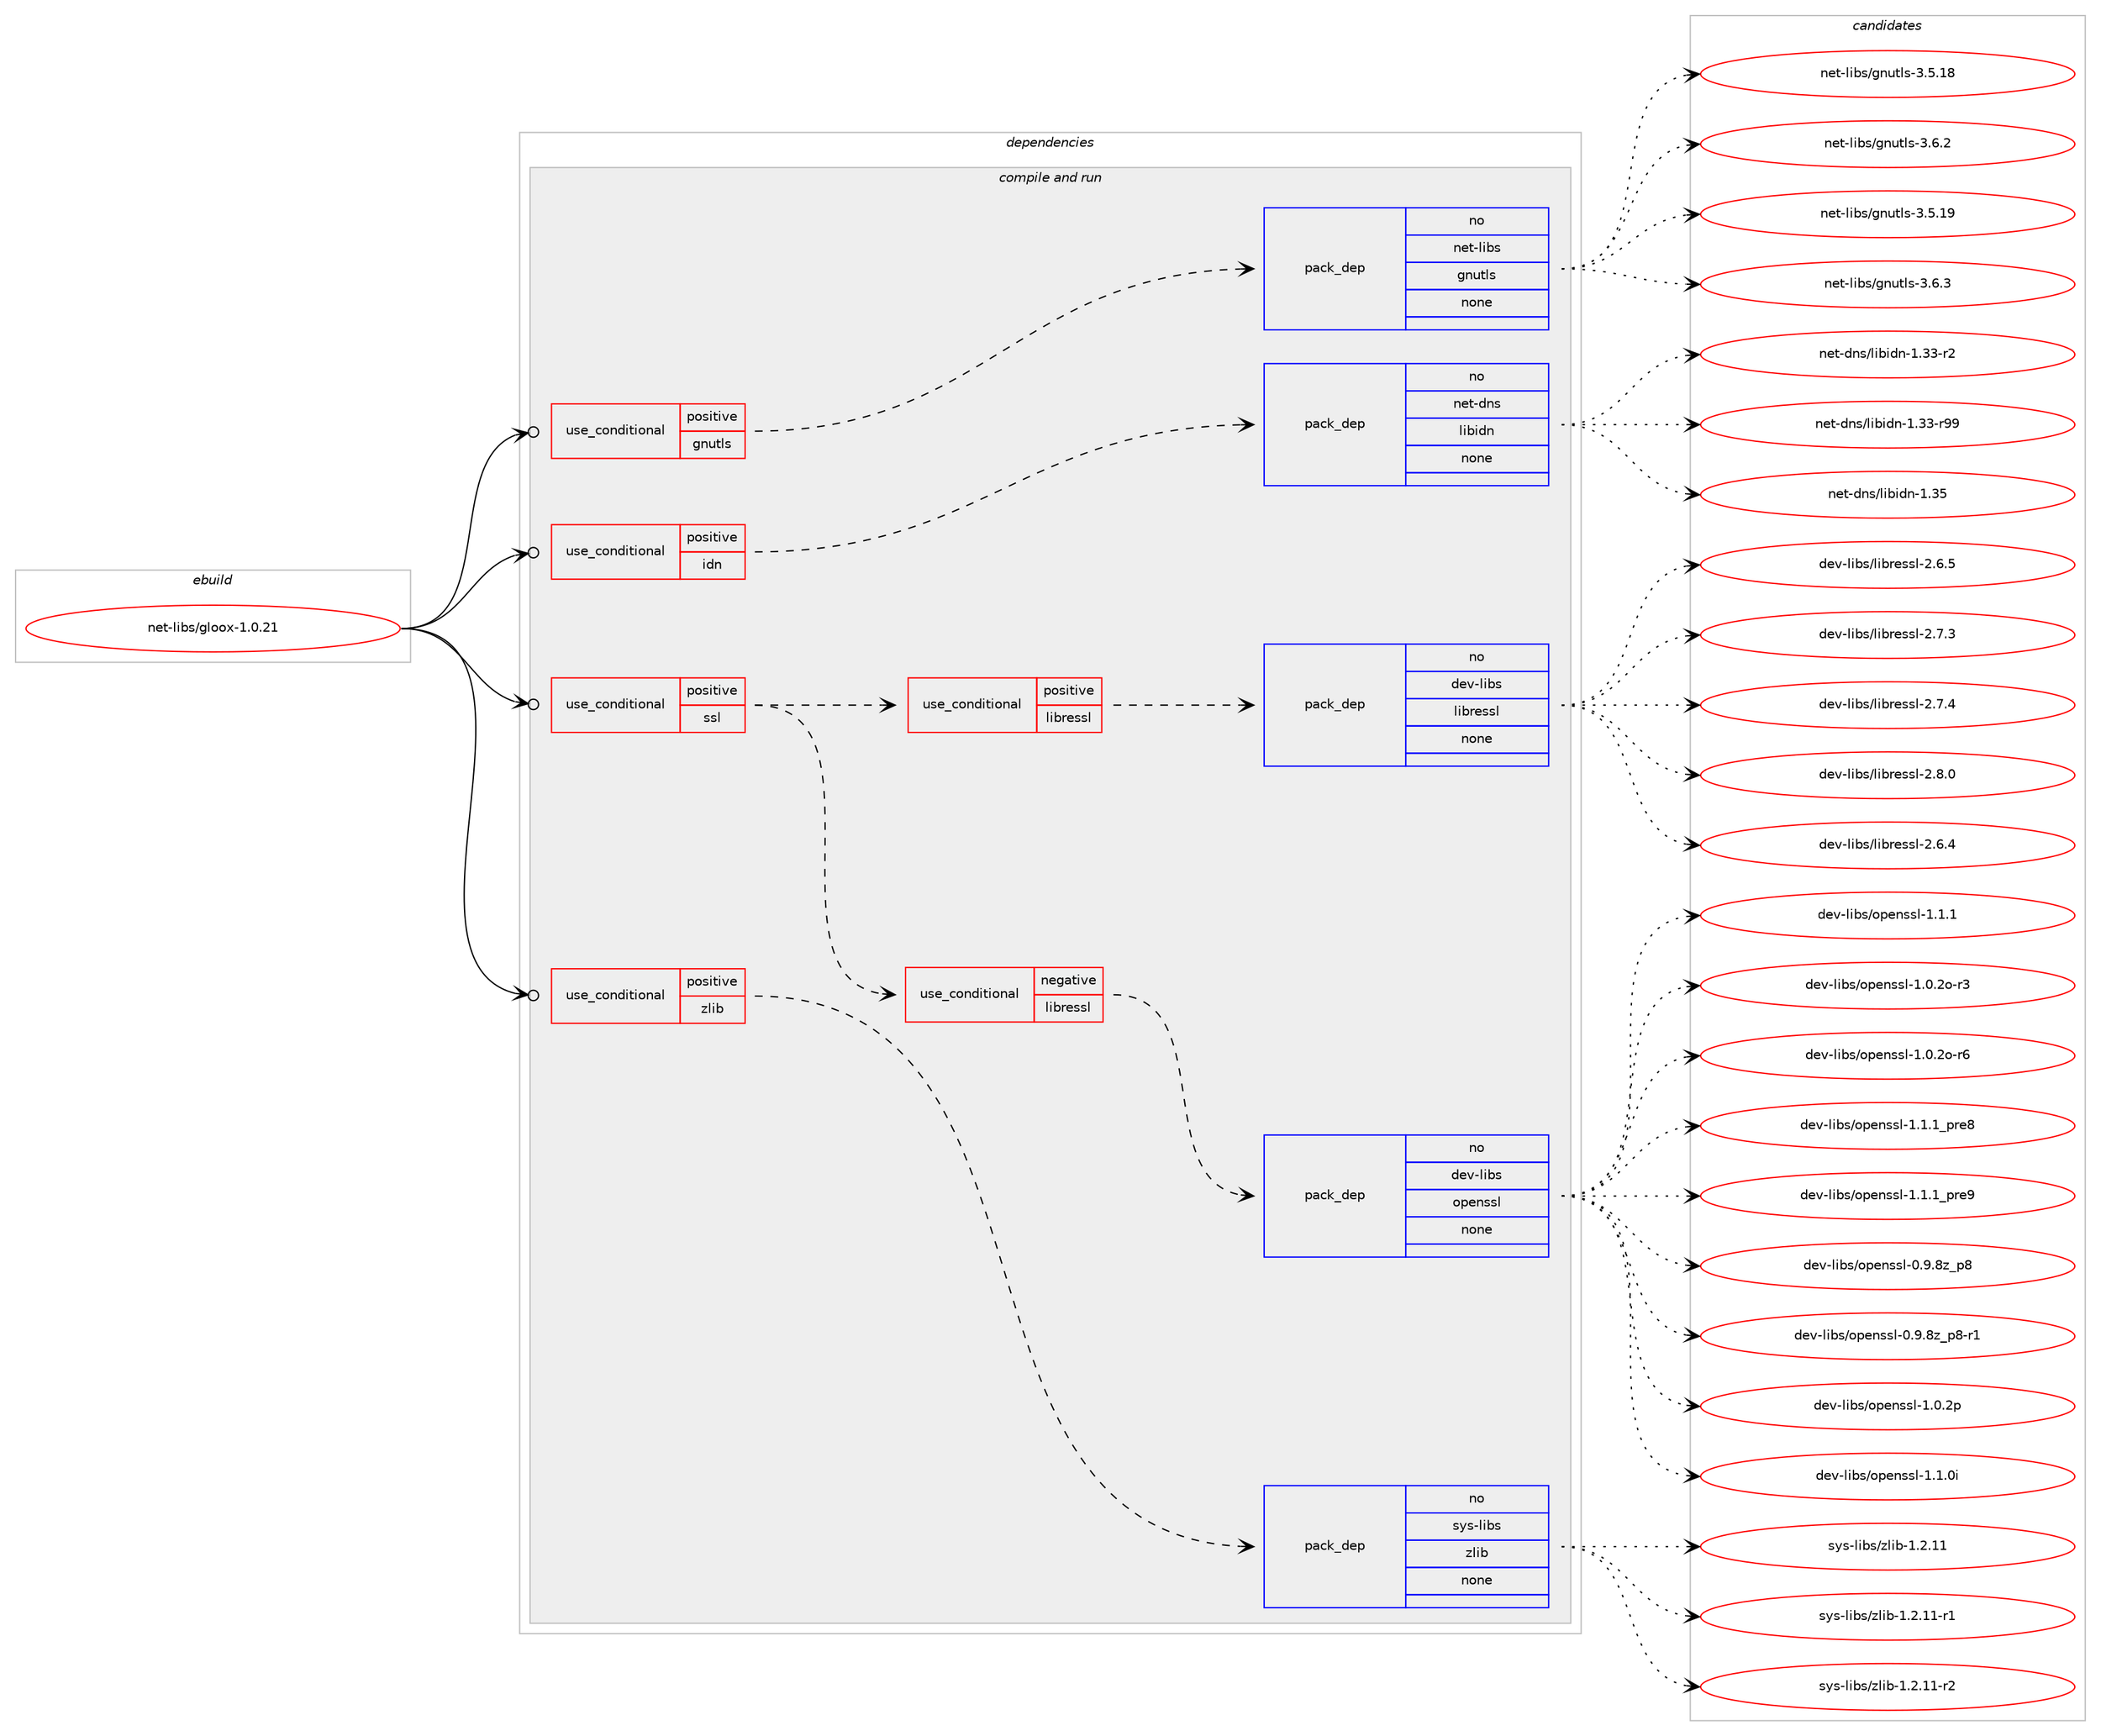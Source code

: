 digraph prolog {

# *************
# Graph options
# *************

newrank=true;
concentrate=true;
compound=true;
graph [rankdir=LR,fontname=Helvetica,fontsize=10,ranksep=1.5];#, ranksep=2.5, nodesep=0.2];
edge  [arrowhead=vee];
node  [fontname=Helvetica,fontsize=10];

# **********
# The ebuild
# **********

subgraph cluster_leftcol {
color=gray;
rank=same;
label=<<i>ebuild</i>>;
id [label="net-libs/gloox-1.0.21", color=red, width=4, href="../net-libs/gloox-1.0.21.svg"];
}

# ****************
# The dependencies
# ****************

subgraph cluster_midcol {
color=gray;
label=<<i>dependencies</i>>;
subgraph cluster_compile {
fillcolor="#eeeeee";
style=filled;
label=<<i>compile</i>>;
}
subgraph cluster_compileandrun {
fillcolor="#eeeeee";
style=filled;
label=<<i>compile and run</i>>;
subgraph cond2595 {
dependency8057 [label=<<TABLE BORDER="0" CELLBORDER="1" CELLSPACING="0" CELLPADDING="4"><TR><TD ROWSPAN="3" CELLPADDING="10">use_conditional</TD></TR><TR><TD>positive</TD></TR><TR><TD>gnutls</TD></TR></TABLE>>, shape=none, color=red];
subgraph pack5335 {
dependency8058 [label=<<TABLE BORDER="0" CELLBORDER="1" CELLSPACING="0" CELLPADDING="4" WIDTH="220"><TR><TD ROWSPAN="6" CELLPADDING="30">pack_dep</TD></TR><TR><TD WIDTH="110">no</TD></TR><TR><TD>net-libs</TD></TR><TR><TD>gnutls</TD></TR><TR><TD>none</TD></TR><TR><TD></TD></TR></TABLE>>, shape=none, color=blue];
}
dependency8057:e -> dependency8058:w [weight=20,style="dashed",arrowhead="vee"];
}
id:e -> dependency8057:w [weight=20,style="solid",arrowhead="odotvee"];
subgraph cond2596 {
dependency8059 [label=<<TABLE BORDER="0" CELLBORDER="1" CELLSPACING="0" CELLPADDING="4"><TR><TD ROWSPAN="3" CELLPADDING="10">use_conditional</TD></TR><TR><TD>positive</TD></TR><TR><TD>idn</TD></TR></TABLE>>, shape=none, color=red];
subgraph pack5336 {
dependency8060 [label=<<TABLE BORDER="0" CELLBORDER="1" CELLSPACING="0" CELLPADDING="4" WIDTH="220"><TR><TD ROWSPAN="6" CELLPADDING="30">pack_dep</TD></TR><TR><TD WIDTH="110">no</TD></TR><TR><TD>net-dns</TD></TR><TR><TD>libidn</TD></TR><TR><TD>none</TD></TR><TR><TD></TD></TR></TABLE>>, shape=none, color=blue];
}
dependency8059:e -> dependency8060:w [weight=20,style="dashed",arrowhead="vee"];
}
id:e -> dependency8059:w [weight=20,style="solid",arrowhead="odotvee"];
subgraph cond2597 {
dependency8061 [label=<<TABLE BORDER="0" CELLBORDER="1" CELLSPACING="0" CELLPADDING="4"><TR><TD ROWSPAN="3" CELLPADDING="10">use_conditional</TD></TR><TR><TD>positive</TD></TR><TR><TD>ssl</TD></TR></TABLE>>, shape=none, color=red];
subgraph cond2598 {
dependency8062 [label=<<TABLE BORDER="0" CELLBORDER="1" CELLSPACING="0" CELLPADDING="4"><TR><TD ROWSPAN="3" CELLPADDING="10">use_conditional</TD></TR><TR><TD>negative</TD></TR><TR><TD>libressl</TD></TR></TABLE>>, shape=none, color=red];
subgraph pack5337 {
dependency8063 [label=<<TABLE BORDER="0" CELLBORDER="1" CELLSPACING="0" CELLPADDING="4" WIDTH="220"><TR><TD ROWSPAN="6" CELLPADDING="30">pack_dep</TD></TR><TR><TD WIDTH="110">no</TD></TR><TR><TD>dev-libs</TD></TR><TR><TD>openssl</TD></TR><TR><TD>none</TD></TR><TR><TD></TD></TR></TABLE>>, shape=none, color=blue];
}
dependency8062:e -> dependency8063:w [weight=20,style="dashed",arrowhead="vee"];
}
dependency8061:e -> dependency8062:w [weight=20,style="dashed",arrowhead="vee"];
subgraph cond2599 {
dependency8064 [label=<<TABLE BORDER="0" CELLBORDER="1" CELLSPACING="0" CELLPADDING="4"><TR><TD ROWSPAN="3" CELLPADDING="10">use_conditional</TD></TR><TR><TD>positive</TD></TR><TR><TD>libressl</TD></TR></TABLE>>, shape=none, color=red];
subgraph pack5338 {
dependency8065 [label=<<TABLE BORDER="0" CELLBORDER="1" CELLSPACING="0" CELLPADDING="4" WIDTH="220"><TR><TD ROWSPAN="6" CELLPADDING="30">pack_dep</TD></TR><TR><TD WIDTH="110">no</TD></TR><TR><TD>dev-libs</TD></TR><TR><TD>libressl</TD></TR><TR><TD>none</TD></TR><TR><TD></TD></TR></TABLE>>, shape=none, color=blue];
}
dependency8064:e -> dependency8065:w [weight=20,style="dashed",arrowhead="vee"];
}
dependency8061:e -> dependency8064:w [weight=20,style="dashed",arrowhead="vee"];
}
id:e -> dependency8061:w [weight=20,style="solid",arrowhead="odotvee"];
subgraph cond2600 {
dependency8066 [label=<<TABLE BORDER="0" CELLBORDER="1" CELLSPACING="0" CELLPADDING="4"><TR><TD ROWSPAN="3" CELLPADDING="10">use_conditional</TD></TR><TR><TD>positive</TD></TR><TR><TD>zlib</TD></TR></TABLE>>, shape=none, color=red];
subgraph pack5339 {
dependency8067 [label=<<TABLE BORDER="0" CELLBORDER="1" CELLSPACING="0" CELLPADDING="4" WIDTH="220"><TR><TD ROWSPAN="6" CELLPADDING="30">pack_dep</TD></TR><TR><TD WIDTH="110">no</TD></TR><TR><TD>sys-libs</TD></TR><TR><TD>zlib</TD></TR><TR><TD>none</TD></TR><TR><TD></TD></TR></TABLE>>, shape=none, color=blue];
}
dependency8066:e -> dependency8067:w [weight=20,style="dashed",arrowhead="vee"];
}
id:e -> dependency8066:w [weight=20,style="solid",arrowhead="odotvee"];
}
subgraph cluster_run {
fillcolor="#eeeeee";
style=filled;
label=<<i>run</i>>;
}
}

# **************
# The candidates
# **************

subgraph cluster_choices {
rank=same;
color=gray;
label=<<i>candidates</i>>;

subgraph choice5335 {
color=black;
nodesep=1;
choice11010111645108105981154710311011711610811545514653464956 [label="net-libs/gnutls-3.5.18", color=red, width=4,href="../net-libs/gnutls-3.5.18.svg"];
choice110101116451081059811547103110117116108115455146544650 [label="net-libs/gnutls-3.6.2", color=red, width=4,href="../net-libs/gnutls-3.6.2.svg"];
choice11010111645108105981154710311011711610811545514653464957 [label="net-libs/gnutls-3.5.19", color=red, width=4,href="../net-libs/gnutls-3.5.19.svg"];
choice110101116451081059811547103110117116108115455146544651 [label="net-libs/gnutls-3.6.3", color=red, width=4,href="../net-libs/gnutls-3.6.3.svg"];
dependency8058:e -> choice11010111645108105981154710311011711610811545514653464956:w [style=dotted,weight="100"];
dependency8058:e -> choice110101116451081059811547103110117116108115455146544650:w [style=dotted,weight="100"];
dependency8058:e -> choice11010111645108105981154710311011711610811545514653464957:w [style=dotted,weight="100"];
dependency8058:e -> choice110101116451081059811547103110117116108115455146544651:w [style=dotted,weight="100"];
}
subgraph choice5336 {
color=black;
nodesep=1;
choice11010111645100110115471081059810510011045494651514511450 [label="net-dns/libidn-1.33-r2", color=red, width=4,href="../net-dns/libidn-1.33-r2.svg"];
choice1101011164510011011547108105981051001104549465151451145757 [label="net-dns/libidn-1.33-r99", color=red, width=4,href="../net-dns/libidn-1.33-r99.svg"];
choice1101011164510011011547108105981051001104549465153 [label="net-dns/libidn-1.35", color=red, width=4,href="../net-dns/libidn-1.35.svg"];
dependency8060:e -> choice11010111645100110115471081059810510011045494651514511450:w [style=dotted,weight="100"];
dependency8060:e -> choice1101011164510011011547108105981051001104549465151451145757:w [style=dotted,weight="100"];
dependency8060:e -> choice1101011164510011011547108105981051001104549465153:w [style=dotted,weight="100"];
}
subgraph choice5337 {
color=black;
nodesep=1;
choice1001011184510810598115471111121011101151151084549464846501114511451 [label="dev-libs/openssl-1.0.2o-r3", color=red, width=4,href="../dev-libs/openssl-1.0.2o-r3.svg"];
choice1001011184510810598115471111121011101151151084549464846501114511454 [label="dev-libs/openssl-1.0.2o-r6", color=red, width=4,href="../dev-libs/openssl-1.0.2o-r6.svg"];
choice1001011184510810598115471111121011101151151084549464946499511211410156 [label="dev-libs/openssl-1.1.1_pre8", color=red, width=4,href="../dev-libs/openssl-1.1.1_pre8.svg"];
choice1001011184510810598115471111121011101151151084549464946499511211410157 [label="dev-libs/openssl-1.1.1_pre9", color=red, width=4,href="../dev-libs/openssl-1.1.1_pre9.svg"];
choice1001011184510810598115471111121011101151151084548465746561229511256 [label="dev-libs/openssl-0.9.8z_p8", color=red, width=4,href="../dev-libs/openssl-0.9.8z_p8.svg"];
choice10010111845108105981154711111210111011511510845484657465612295112564511449 [label="dev-libs/openssl-0.9.8z_p8-r1", color=red, width=4,href="../dev-libs/openssl-0.9.8z_p8-r1.svg"];
choice100101118451081059811547111112101110115115108454946484650112 [label="dev-libs/openssl-1.0.2p", color=red, width=4,href="../dev-libs/openssl-1.0.2p.svg"];
choice100101118451081059811547111112101110115115108454946494648105 [label="dev-libs/openssl-1.1.0i", color=red, width=4,href="../dev-libs/openssl-1.1.0i.svg"];
choice100101118451081059811547111112101110115115108454946494649 [label="dev-libs/openssl-1.1.1", color=red, width=4,href="../dev-libs/openssl-1.1.1.svg"];
dependency8063:e -> choice1001011184510810598115471111121011101151151084549464846501114511451:w [style=dotted,weight="100"];
dependency8063:e -> choice1001011184510810598115471111121011101151151084549464846501114511454:w [style=dotted,weight="100"];
dependency8063:e -> choice1001011184510810598115471111121011101151151084549464946499511211410156:w [style=dotted,weight="100"];
dependency8063:e -> choice1001011184510810598115471111121011101151151084549464946499511211410157:w [style=dotted,weight="100"];
dependency8063:e -> choice1001011184510810598115471111121011101151151084548465746561229511256:w [style=dotted,weight="100"];
dependency8063:e -> choice10010111845108105981154711111210111011511510845484657465612295112564511449:w [style=dotted,weight="100"];
dependency8063:e -> choice100101118451081059811547111112101110115115108454946484650112:w [style=dotted,weight="100"];
dependency8063:e -> choice100101118451081059811547111112101110115115108454946494648105:w [style=dotted,weight="100"];
dependency8063:e -> choice100101118451081059811547111112101110115115108454946494649:w [style=dotted,weight="100"];
}
subgraph choice5338 {
color=black;
nodesep=1;
choice10010111845108105981154710810598114101115115108455046544652 [label="dev-libs/libressl-2.6.4", color=red, width=4,href="../dev-libs/libressl-2.6.4.svg"];
choice10010111845108105981154710810598114101115115108455046544653 [label="dev-libs/libressl-2.6.5", color=red, width=4,href="../dev-libs/libressl-2.6.5.svg"];
choice10010111845108105981154710810598114101115115108455046554651 [label="dev-libs/libressl-2.7.3", color=red, width=4,href="../dev-libs/libressl-2.7.3.svg"];
choice10010111845108105981154710810598114101115115108455046554652 [label="dev-libs/libressl-2.7.4", color=red, width=4,href="../dev-libs/libressl-2.7.4.svg"];
choice10010111845108105981154710810598114101115115108455046564648 [label="dev-libs/libressl-2.8.0", color=red, width=4,href="../dev-libs/libressl-2.8.0.svg"];
dependency8065:e -> choice10010111845108105981154710810598114101115115108455046544652:w [style=dotted,weight="100"];
dependency8065:e -> choice10010111845108105981154710810598114101115115108455046544653:w [style=dotted,weight="100"];
dependency8065:e -> choice10010111845108105981154710810598114101115115108455046554651:w [style=dotted,weight="100"];
dependency8065:e -> choice10010111845108105981154710810598114101115115108455046554652:w [style=dotted,weight="100"];
dependency8065:e -> choice10010111845108105981154710810598114101115115108455046564648:w [style=dotted,weight="100"];
}
subgraph choice5339 {
color=black;
nodesep=1;
choice1151211154510810598115471221081059845494650464949 [label="sys-libs/zlib-1.2.11", color=red, width=4,href="../sys-libs/zlib-1.2.11.svg"];
choice11512111545108105981154712210810598454946504649494511449 [label="sys-libs/zlib-1.2.11-r1", color=red, width=4,href="../sys-libs/zlib-1.2.11-r1.svg"];
choice11512111545108105981154712210810598454946504649494511450 [label="sys-libs/zlib-1.2.11-r2", color=red, width=4,href="../sys-libs/zlib-1.2.11-r2.svg"];
dependency8067:e -> choice1151211154510810598115471221081059845494650464949:w [style=dotted,weight="100"];
dependency8067:e -> choice11512111545108105981154712210810598454946504649494511449:w [style=dotted,weight="100"];
dependency8067:e -> choice11512111545108105981154712210810598454946504649494511450:w [style=dotted,weight="100"];
}
}

}
